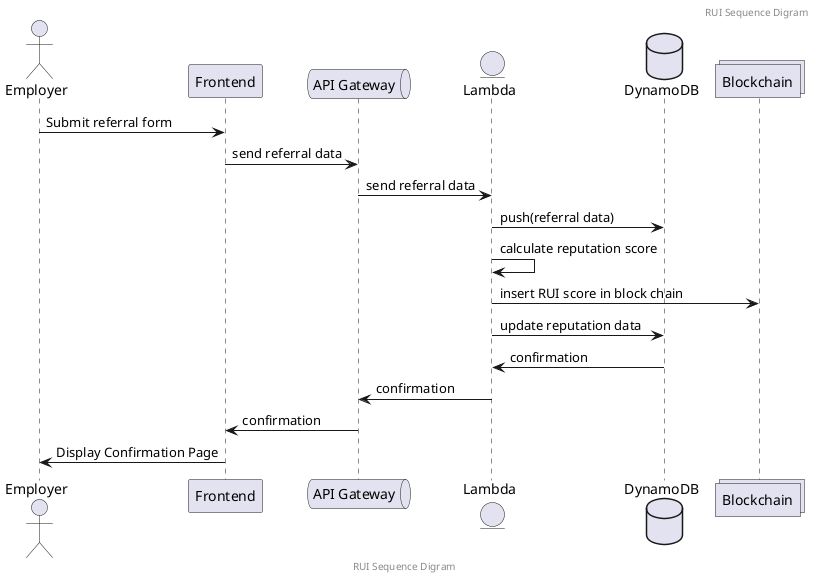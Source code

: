 @startuml
header RUI Sequence Digram
footer RUI Sequence Digram

Actor "Employer"
participant "Frontend"
queue "API Gateway" as api
entity "Lambda" as lamb
Database "DynamoDB" as db
collections "Blockchain" as block

Employer -> Frontend : Submit referral form
Frontend -> api : send referral data
api -> lamb : send referral data
lamb -> db : push(referral data)
lamb -> lamb : calculate reputation score
lamb -> block : insert RUI score in block chain
lamb -> db : update reputation data
db -> lamb : confirmation
lamb -> api : confirmation
api -> Frontend : confirmation
Frontend -> Employer : Display Confirmation Page

@enduml
